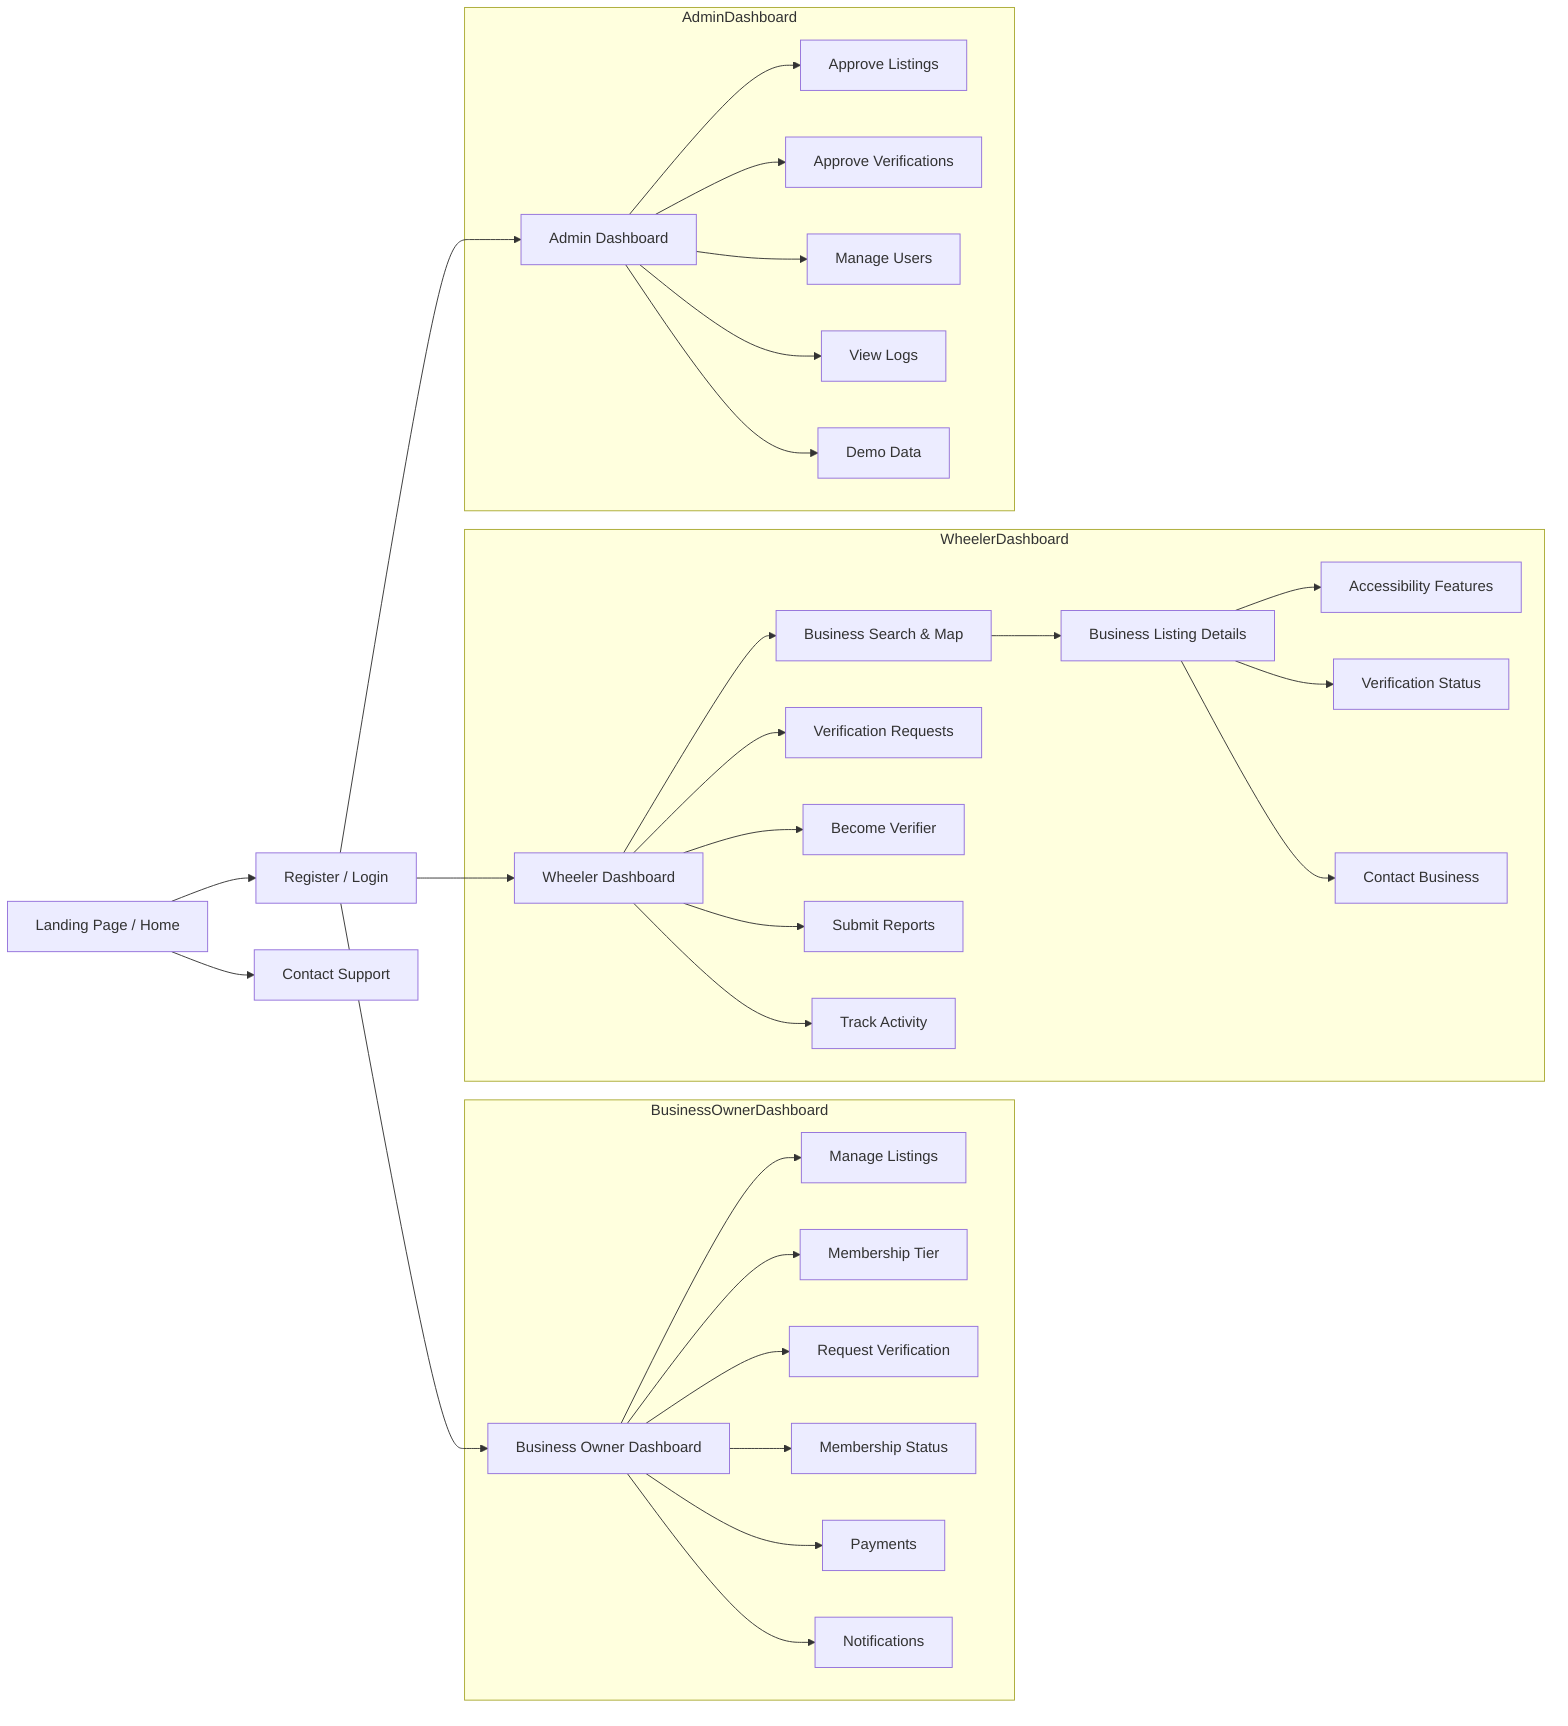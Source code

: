 flowchart LR
    A[Landing Page / Home]
    B[Register / Login]
    J[Contact Support]

    A --> B
    A --> J

    B --> C1
    B --> C2
    B --> C3

    %% Business Owner Dashboard
    subgraph BusinessOwnerDashboard
        C1[Business Owner Dashboard]
        F1[Manage Listings]
        F2[Membership Tier]
        F3[Request Verification]
        F4[Membership Status]
        F5[Payments]
        F6[Notifications]
        C1 --> F1
        C1 --> F2
        C1 --> F3
        C1 --> F4
        C1 --> F5
        C1 --> F6
    end

    %% Wheeler Dashboard
    subgraph WheelerDashboard
        C2[Wheeler Dashboard]
        G1[Business Search & Map]
        G2[Verification Requests]
        G3[Become Verifier]
        G4[Submit Reports]
        G5[Track Activity]
        C2 --> G1
        C2 --> G2
        C2 --> G3
        C2 --> G4
        C2 --> G5
        G1 --> E[Business Listing Details]
        E --> I1[Accessibility Features]
        E --> I2[Verification Status]
        E --> I3[Contact Business]
    end

    %% Admin Dashboard
    subgraph AdminDashboard
        C3[Admin Dashboard]
        H1[Approve Listings]
        H2[Approve Verifications]
        H3[Manage Users]
        H4[View Logs]
        H5[Demo Data]
        C3 --> H1
        C3 --> H2
        C3 --> H3
        C3 --> H4
        C3 --> H5
    end